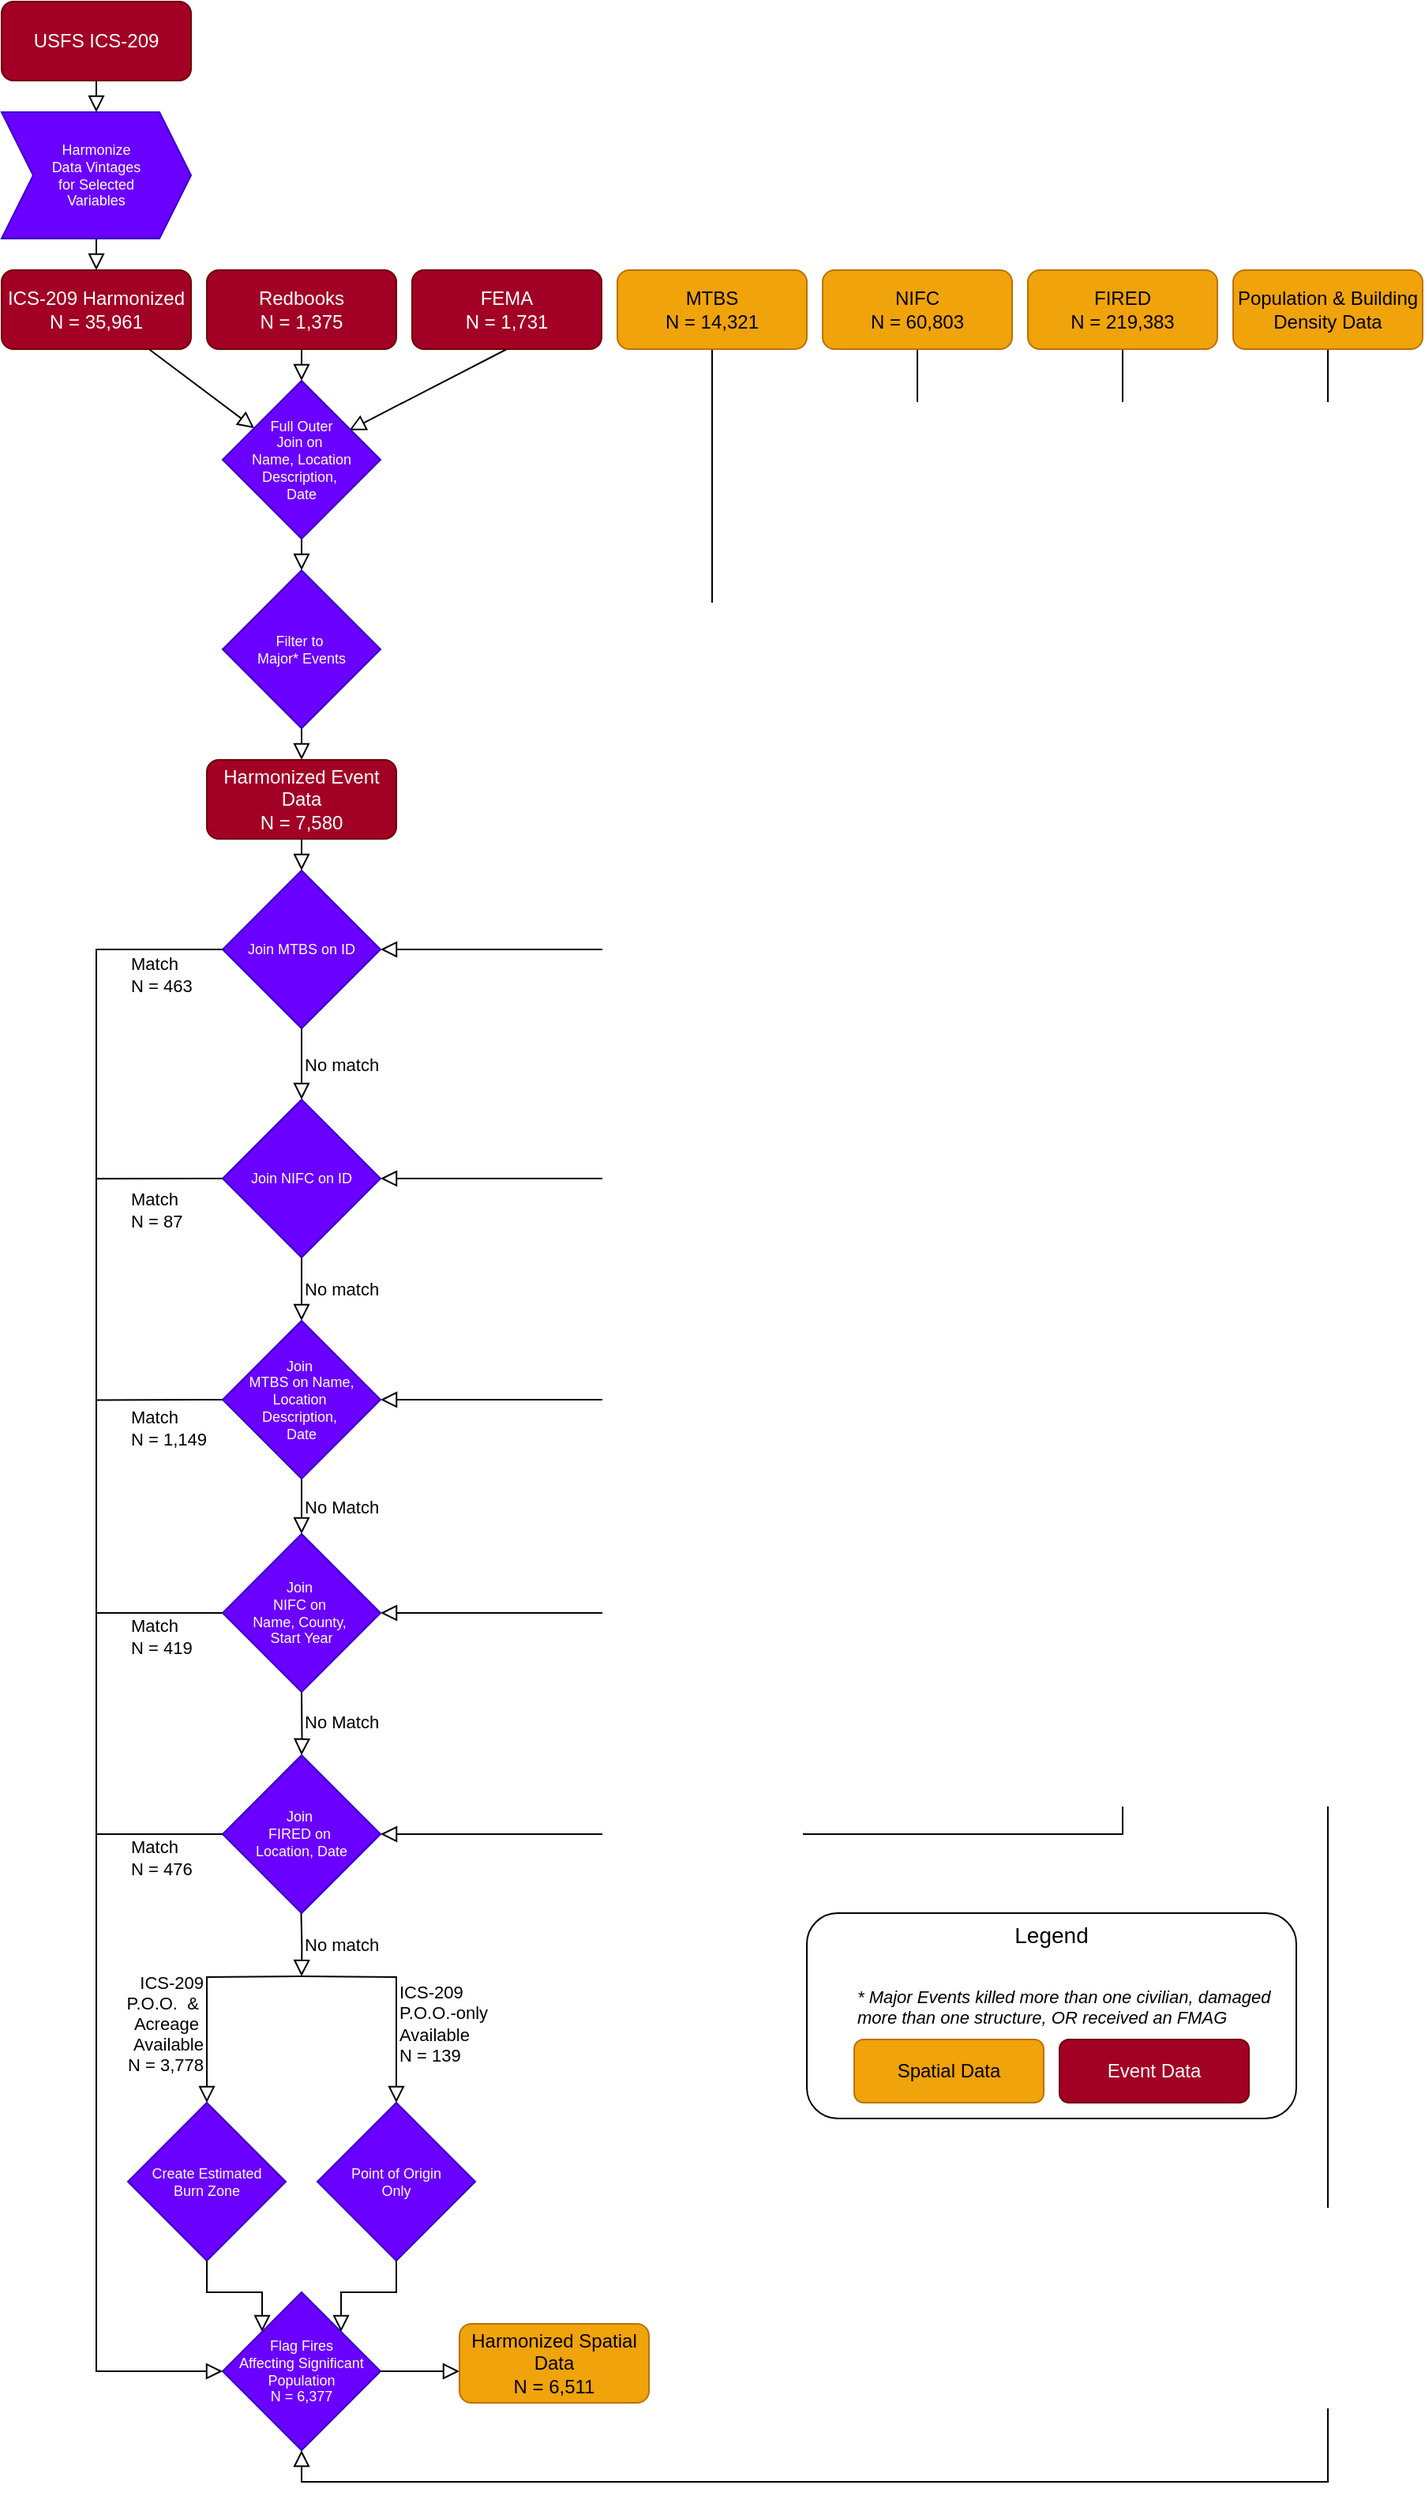 <mxfile version="25.0.2">
  <diagram id="C5RBs43oDa-KdzZeNtuy" name="Page-1">
    <mxGraphModel dx="1224" dy="2070" grid="1" gridSize="10" guides="1" tooltips="1" connect="1" arrows="1" fold="1" page="1" pageScale="1" pageWidth="827" pageHeight="1169" math="0" shadow="0">
      <root>
        <mxCell id="WIyWlLk6GJQsqaUBKTNV-0" />
        <mxCell id="WIyWlLk6GJQsqaUBKTNV-1" parent="WIyWlLk6GJQsqaUBKTNV-0" />
        <mxCell id="WIyWlLk6GJQsqaUBKTNV-2" value="" style="rounded=0;html=1;jettySize=auto;orthogonalLoop=1;fontSize=11;endArrow=block;endFill=0;endSize=8;strokeWidth=1;shadow=0;labelBackgroundColor=none;entryX=0.25;entryY=0;entryDx=0;entryDy=0;" parent="WIyWlLk6GJQsqaUBKTNV-1" source="WIyWlLk6GJQsqaUBKTNV-3" edge="1">
          <mxGeometry relative="1" as="geometry">
            <mxPoint x="200" y="140" as="targetPoint" />
          </mxGeometry>
        </mxCell>
        <mxCell id="xH4kjenXdjGra-cmhLMx-23" style="edgeStyle=none;shape=connector;rounded=0;orthogonalLoop=1;jettySize=auto;html=1;exitX=0.5;exitY=1;exitDx=0;exitDy=0;shadow=0;strokeColor=default;strokeWidth=1;align=center;verticalAlign=middle;fontFamily=Helvetica;fontSize=11;fontColor=default;labelBackgroundColor=none;endArrow=block;endFill=0;endSize=8;entryX=0.802;entryY=0.314;entryDx=0;entryDy=0;entryPerimeter=0;" parent="WIyWlLk6GJQsqaUBKTNV-1" source="xH4kjenXdjGra-cmhLMx-3" target="xH4kjenXdjGra-cmhLMx-69" edge="1">
          <mxGeometry relative="1" as="geometry">
            <mxPoint x="267.143" y="140" as="targetPoint" />
          </mxGeometry>
        </mxCell>
        <mxCell id="xH4kjenXdjGra-cmhLMx-4" value="" style="rounded=0;html=1;jettySize=auto;orthogonalLoop=1;fontSize=11;endArrow=block;endFill=0;endSize=8;strokeWidth=1;shadow=0;labelBackgroundColor=none;edgeStyle=orthogonalEdgeStyle;entryX=1;entryY=0.5;entryDx=0;entryDy=0;exitX=0.5;exitY=1;exitDx=0;exitDy=0;" parent="WIyWlLk6GJQsqaUBKTNV-1" source="xH4kjenXdjGra-cmhLMx-5" target="xH4kjenXdjGra-cmhLMx-32" edge="1">
          <mxGeometry relative="1" as="geometry">
            <mxPoint x="440.0" y="430" as="targetPoint" />
          </mxGeometry>
        </mxCell>
        <mxCell id="xH4kjenXdjGra-cmhLMx-38" style="edgeStyle=orthogonalEdgeStyle;shape=connector;rounded=0;orthogonalLoop=1;jettySize=auto;html=1;exitX=0.5;exitY=1;exitDx=0;exitDy=0;entryX=1;entryY=0.5;entryDx=0;entryDy=0;shadow=0;strokeColor=default;strokeWidth=1;align=left;verticalAlign=middle;fontFamily=Helvetica;fontSize=11;fontColor=default;labelBackgroundColor=none;endArrow=block;endFill=0;endSize=8;jumpStyle=gap;jumpSize=6;" parent="WIyWlLk6GJQsqaUBKTNV-1" source="xH4kjenXdjGra-cmhLMx-5" target="xH4kjenXdjGra-cmhLMx-36" edge="1">
          <mxGeometry relative="1" as="geometry" />
        </mxCell>
        <mxCell id="xH4kjenXdjGra-cmhLMx-6" value="" style="rounded=0;html=1;jettySize=auto;orthogonalLoop=1;fontSize=11;endArrow=block;endFill=0;endSize=8;strokeWidth=1;shadow=0;labelBackgroundColor=none;edgeStyle=orthogonalEdgeStyle;entryX=1;entryY=0.5;entryDx=0;entryDy=0;jumpStyle=gap;" parent="WIyWlLk6GJQsqaUBKTNV-1" source="xH4kjenXdjGra-cmhLMx-7" target="xH4kjenXdjGra-cmhLMx-33" edge="1">
          <mxGeometry relative="1" as="geometry">
            <mxPoint x="620" y="170" as="targetPoint" />
            <Array as="points">
              <mxPoint x="620" y="615" />
            </Array>
          </mxGeometry>
        </mxCell>
        <mxCell id="xH4kjenXdjGra-cmhLMx-13" value="" style="rounded=0;html=1;jettySize=auto;orthogonalLoop=1;fontSize=11;endArrow=block;endFill=0;endSize=8;strokeWidth=1;shadow=0;labelBackgroundColor=none;edgeStyle=orthogonalEdgeStyle;entryX=1;entryY=0.5;entryDx=0;entryDy=0;" parent="WIyWlLk6GJQsqaUBKTNV-1" source="xH4kjenXdjGra-cmhLMx-12" target="JLxQjhwhzBJs81t0jeac-1" edge="1">
          <mxGeometry relative="1" as="geometry">
            <mxPoint x="750" y="170" as="targetPoint" />
            <Array as="points">
              <mxPoint x="750" y="1030" />
            </Array>
          </mxGeometry>
        </mxCell>
        <mxCell id="xH4kjenXdjGra-cmhLMx-15" value="" style="rounded=0;html=1;jettySize=auto;orthogonalLoop=1;fontSize=11;endArrow=block;endFill=0;endSize=8;strokeWidth=1;shadow=0;labelBackgroundColor=none;edgeStyle=orthogonalEdgeStyle;exitX=0.5;exitY=1;exitDx=0;exitDy=0;" parent="WIyWlLk6GJQsqaUBKTNV-1" edge="1">
          <mxGeometry relative="1" as="geometry">
            <mxPoint x="100" y="20" as="sourcePoint" />
            <mxPoint x="100" y="40" as="targetPoint" />
          </mxGeometry>
        </mxCell>
        <mxCell id="xH4kjenXdjGra-cmhLMx-19" style="edgeStyle=orthogonalEdgeStyle;shape=connector;rounded=0;orthogonalLoop=1;jettySize=auto;html=1;exitX=0.5;exitY=1;exitDx=0;exitDy=0;entryX=0.5;entryY=0;entryDx=0;entryDy=0;shadow=0;strokeColor=default;strokeWidth=1;align=center;verticalAlign=middle;fontFamily=Helvetica;fontSize=11;fontColor=default;labelBackgroundColor=none;endArrow=block;endFill=0;endSize=8;" parent="WIyWlLk6GJQsqaUBKTNV-1" source="xH4kjenXdjGra-cmhLMx-16" edge="1">
          <mxGeometry relative="1" as="geometry">
            <mxPoint x="100" y="-60" as="targetPoint" />
          </mxGeometry>
        </mxCell>
        <mxCell id="xH4kjenXdjGra-cmhLMx-16" value="USFS ICS-209" style="rounded=1;whiteSpace=wrap;html=1;fontSize=12;glass=0;strokeWidth=1;shadow=0;fillColor=#a20025;strokeColor=#6F0000;fontColor=#ffffff;" parent="WIyWlLk6GJQsqaUBKTNV-1" vertex="1">
          <mxGeometry x="40" y="-130" width="120" height="50" as="geometry" />
        </mxCell>
        <mxCell id="xH4kjenXdjGra-cmhLMx-20" value="&lt;span style=&quot;font-family: Helvetica; font-size: 9px; font-style: normal; font-variant-ligatures: normal; font-variant-caps: normal; font-weight: 400; letter-spacing: normal; orphans: 2; text-align: center; text-indent: 0px; text-transform: none; widows: 2; word-spacing: 0px; -webkit-text-stroke-width: 0px; white-space: normal; text-decoration-thickness: initial; text-decoration-style: initial; text-decoration-color: initial; float: none; display: inline !important;&quot;&gt;Harmonize&lt;/span&gt;&lt;div style=&quot;forced-color-adjust: none; font-family: Helvetica; font-size: 9px; font-style: normal; font-variant-ligatures: normal; font-variant-caps: normal; font-weight: 400; letter-spacing: normal; orphans: 2; text-align: center; text-indent: 0px; text-transform: none; widows: 2; word-spacing: 0px; -webkit-text-stroke-width: 0px; white-space: normal; text-decoration-thickness: initial; text-decoration-style: initial; text-decoration-color: initial;&quot;&gt;&lt;/div&gt;&lt;div&gt;&lt;span style=&quot;font-family: Helvetica; font-size: 9px; font-style: normal; font-variant-ligatures: normal; font-variant-caps: normal; font-weight: 400; letter-spacing: normal; orphans: 2; text-align: center; text-indent: 0px; text-transform: none; widows: 2; word-spacing: 0px; -webkit-text-stroke-width: 0px; white-space: normal; text-decoration-thickness: initial; text-decoration-style: initial; text-decoration-color: initial; float: none; display: inline !important;&quot;&gt;Data Vintages&lt;/span&gt;&lt;/div&gt;&lt;div&gt;&lt;span style=&quot;font-family: Helvetica; font-size: 9px; font-style: normal; font-variant-ligatures: normal; font-variant-caps: normal; font-weight: 400; letter-spacing: normal; orphans: 2; text-align: center; text-indent: 0px; text-transform: none; widows: 2; word-spacing: 0px; -webkit-text-stroke-width: 0px; white-space: normal; text-decoration-thickness: initial; text-decoration-style: initial; text-decoration-color: initial; float: none; display: inline !important;&quot;&gt;for Selected&lt;/span&gt;&lt;/div&gt;&lt;div&gt;&lt;span style=&quot;font-family: Helvetica; font-size: 9px; font-style: normal; font-variant-ligatures: normal; font-variant-caps: normal; font-weight: 400; letter-spacing: normal; orphans: 2; text-align: center; text-indent: 0px; text-transform: none; widows: 2; word-spacing: 0px; -webkit-text-stroke-width: 0px; white-space: normal; text-decoration-thickness: initial; text-decoration-style: initial; text-decoration-color: initial; float: none; display: inline !important;&quot;&gt;Variables&lt;/span&gt;&lt;/div&gt;" style="shape=step;perimeter=stepPerimeter;whiteSpace=wrap;html=1;fixedSize=1;fontFamily=Helvetica;fontSize=9;fontColor=#FFFFFF;labelBackgroundColor=none;fillColor=#6a00ff;strokeColor=#3700CC;" parent="WIyWlLk6GJQsqaUBKTNV-1" vertex="1">
          <mxGeometry x="40" y="-60" width="120" height="80" as="geometry" />
        </mxCell>
        <mxCell id="xH4kjenXdjGra-cmhLMx-27" style="edgeStyle=none;shape=connector;rounded=0;orthogonalLoop=1;jettySize=auto;html=1;exitX=0.5;exitY=1;exitDx=0;exitDy=0;entryX=0.5;entryY=0;entryDx=0;entryDy=0;shadow=0;strokeColor=default;strokeWidth=1;align=center;verticalAlign=middle;fontFamily=Helvetica;fontSize=11;fontColor=default;labelBackgroundColor=none;endArrow=block;endFill=0;endSize=8;" parent="WIyWlLk6GJQsqaUBKTNV-1" edge="1">
          <mxGeometry relative="1" as="geometry">
            <mxPoint x="230" y="210" as="sourcePoint" />
            <mxPoint x="230" y="230" as="targetPoint" />
          </mxGeometry>
        </mxCell>
        <mxCell id="xH4kjenXdjGra-cmhLMx-31" style="edgeStyle=orthogonalEdgeStyle;shape=connector;rounded=0;orthogonalLoop=1;jettySize=auto;html=1;exitX=0.5;exitY=1;exitDx=0;exitDy=0;entryX=0.5;entryY=0;entryDx=0;entryDy=0;shadow=0;strokeColor=default;strokeWidth=1;align=center;verticalAlign=middle;fontFamily=Helvetica;fontSize=11;fontColor=default;labelBackgroundColor=none;endArrow=block;endFill=0;endSize=8;" parent="WIyWlLk6GJQsqaUBKTNV-1" source="xH4kjenXdjGra-cmhLMx-24" target="xH4kjenXdjGra-cmhLMx-32" edge="1">
          <mxGeometry relative="1" as="geometry">
            <mxPoint x="320" y="430" as="targetPoint" />
            <Array as="points" />
          </mxGeometry>
        </mxCell>
        <mxCell id="xH4kjenXdjGra-cmhLMx-24" value="Harmonized Event Data&lt;div&gt;N = 7,580&lt;/div&gt;" style="rounded=1;whiteSpace=wrap;html=1;fontSize=12;glass=0;strokeWidth=1;shadow=0;fillColor=#a20025;strokeColor=#6F0000;fontColor=#ffffff;" parent="WIyWlLk6GJQsqaUBKTNV-1" vertex="1">
          <mxGeometry x="170" y="350" width="120" height="50" as="geometry" />
        </mxCell>
        <mxCell id="xH4kjenXdjGra-cmhLMx-28" style="edgeStyle=none;shape=connector;rounded=0;orthogonalLoop=1;jettySize=auto;html=1;exitX=0.5;exitY=1;exitDx=0;exitDy=0;entryX=0.5;entryY=0;entryDx=0;entryDy=0;shadow=0;strokeColor=default;strokeWidth=1;align=center;verticalAlign=middle;fontFamily=Helvetica;fontSize=11;fontColor=default;labelBackgroundColor=none;endArrow=block;endFill=0;endSize=8;" parent="WIyWlLk6GJQsqaUBKTNV-1" target="xH4kjenXdjGra-cmhLMx-24" edge="1">
          <mxGeometry relative="1" as="geometry">
            <mxPoint x="230" y="330" as="sourcePoint" />
          </mxGeometry>
        </mxCell>
        <mxCell id="xH4kjenXdjGra-cmhLMx-35" value="No match" style="edgeStyle=orthogonalEdgeStyle;shape=connector;rounded=0;orthogonalLoop=1;jettySize=auto;html=1;exitX=0.5;exitY=1;exitDx=0;exitDy=0;entryX=0.5;entryY=0;entryDx=0;entryDy=0;shadow=0;strokeColor=default;strokeWidth=1;align=left;verticalAlign=middle;fontFamily=Helvetica;fontSize=11;fontColor=default;labelBackgroundColor=none;endArrow=block;endFill=0;endSize=8;" parent="WIyWlLk6GJQsqaUBKTNV-1" source="xH4kjenXdjGra-cmhLMx-32" target="xH4kjenXdjGra-cmhLMx-33" edge="1">
          <mxGeometry relative="1" as="geometry" />
        </mxCell>
        <mxCell id="xH4kjenXdjGra-cmhLMx-56" style="edgeStyle=orthogonalEdgeStyle;shape=connector;rounded=0;jumpStyle=gap;orthogonalLoop=1;jettySize=auto;html=1;exitX=0;exitY=0.5;exitDx=0;exitDy=0;entryX=0;entryY=0.5;entryDx=0;entryDy=0;shadow=0;strokeColor=default;strokeWidth=1;align=left;verticalAlign=middle;fontFamily=Helvetica;fontSize=11;fontColor=default;labelBackgroundColor=none;endArrow=block;endFill=0;endSize=8;" parent="WIyWlLk6GJQsqaUBKTNV-1" source="xH4kjenXdjGra-cmhLMx-32" target="yiPwZ-rVkTSbcQd-aWqF-0" edge="1">
          <mxGeometry relative="1" as="geometry">
            <mxPoint x="100" y="1120" as="targetPoint" />
            <Array as="points">
              <mxPoint x="100" y="470" />
              <mxPoint x="100" y="1370" />
            </Array>
          </mxGeometry>
        </mxCell>
        <mxCell id="xH4kjenXdjGra-cmhLMx-32" value="Join MTBS on ID" style="rhombus;whiteSpace=wrap;html=1;fontFamily=Helvetica;fontSize=9;fontColor=#ffffff;labelBackgroundColor=none;fillColor=#6a00ff;strokeColor=#3700CC;" parent="WIyWlLk6GJQsqaUBKTNV-1" vertex="1">
          <mxGeometry x="180" y="420" width="100" height="100" as="geometry" />
        </mxCell>
        <mxCell id="xH4kjenXdjGra-cmhLMx-37" value="No match" style="edgeStyle=orthogonalEdgeStyle;shape=connector;rounded=0;orthogonalLoop=1;jettySize=auto;html=1;exitX=0.5;exitY=1;exitDx=0;exitDy=0;entryX=0.5;entryY=0;entryDx=0;entryDy=0;shadow=0;strokeColor=default;strokeWidth=1;align=left;verticalAlign=middle;fontFamily=Helvetica;fontSize=11;fontColor=default;labelBackgroundColor=none;endArrow=block;endFill=0;endSize=8;" parent="WIyWlLk6GJQsqaUBKTNV-1" source="xH4kjenXdjGra-cmhLMx-33" target="xH4kjenXdjGra-cmhLMx-36" edge="1">
          <mxGeometry relative="1" as="geometry" />
        </mxCell>
        <mxCell id="xH4kjenXdjGra-cmhLMx-59" style="edgeStyle=orthogonalEdgeStyle;shape=connector;rounded=0;jumpStyle=gap;orthogonalLoop=1;jettySize=auto;html=1;exitX=0;exitY=0.5;exitDx=0;exitDy=0;shadow=0;strokeColor=default;strokeWidth=1;align=left;verticalAlign=middle;fontFamily=Helvetica;fontSize=11;fontColor=default;labelBackgroundColor=none;endArrow=none;endFill=0;endSize=8;" parent="WIyWlLk6GJQsqaUBKTNV-1" source="xH4kjenXdjGra-cmhLMx-33" edge="1">
          <mxGeometry relative="1" as="geometry">
            <mxPoint x="100" y="615.167" as="targetPoint" />
          </mxGeometry>
        </mxCell>
        <mxCell id="xH4kjenXdjGra-cmhLMx-33" value="Join NIFC on ID" style="rhombus;whiteSpace=wrap;html=1;fontFamily=Helvetica;fontSize=9;fontColor=#ffffff;labelBackgroundColor=none;fillColor=#6a00ff;strokeColor=#3700CC;" parent="WIyWlLk6GJQsqaUBKTNV-1" vertex="1">
          <mxGeometry x="180" y="565" width="100" height="100" as="geometry" />
        </mxCell>
        <mxCell id="xH4kjenXdjGra-cmhLMx-39" value="No Match" style="edgeStyle=orthogonalEdgeStyle;shape=connector;rounded=0;jumpStyle=gap;orthogonalLoop=1;jettySize=auto;html=1;exitX=0.5;exitY=1;exitDx=0;exitDy=0;shadow=0;strokeColor=default;strokeWidth=1;align=left;verticalAlign=middle;fontFamily=Helvetica;fontSize=11;fontColor=default;labelBackgroundColor=none;endArrow=block;endFill=0;endSize=8;" parent="WIyWlLk6GJQsqaUBKTNV-1" source="xH4kjenXdjGra-cmhLMx-36" edge="1">
          <mxGeometry relative="1" as="geometry">
            <mxPoint x="230" y="840" as="targetPoint" />
          </mxGeometry>
        </mxCell>
        <mxCell id="xH4kjenXdjGra-cmhLMx-60" style="edgeStyle=orthogonalEdgeStyle;shape=connector;rounded=0;jumpStyle=gap;orthogonalLoop=1;jettySize=auto;html=1;exitX=0;exitY=0.5;exitDx=0;exitDy=0;shadow=0;strokeColor=default;strokeWidth=1;align=left;verticalAlign=middle;fontFamily=Helvetica;fontSize=11;fontColor=default;labelBackgroundColor=none;endArrow=none;endFill=0;endSize=8;" parent="WIyWlLk6GJQsqaUBKTNV-1" source="xH4kjenXdjGra-cmhLMx-36" edge="1">
          <mxGeometry relative="1" as="geometry">
            <mxPoint x="100" y="755.235" as="targetPoint" />
          </mxGeometry>
        </mxCell>
        <mxCell id="xH4kjenXdjGra-cmhLMx-36" value="Join&amp;nbsp;&lt;div&gt;MTBS on Name, Location&amp;nbsp;&lt;/div&gt;&lt;div&gt;Description,&amp;nbsp;&lt;/div&gt;&lt;div&gt;Date&lt;/div&gt;" style="rhombus;whiteSpace=wrap;html=1;fontFamily=Helvetica;fontSize=9;fontColor=#ffffff;labelBackgroundColor=none;fillColor=#6a00ff;strokeColor=#3700CC;" parent="WIyWlLk6GJQsqaUBKTNV-1" vertex="1">
          <mxGeometry x="180" y="705" width="100" height="100" as="geometry" />
        </mxCell>
        <mxCell id="xH4kjenXdjGra-cmhLMx-61" style="edgeStyle=orthogonalEdgeStyle;shape=connector;rounded=0;jumpStyle=gap;orthogonalLoop=1;jettySize=auto;html=1;exitX=0;exitY=0.5;exitDx=0;exitDy=0;shadow=0;strokeColor=default;strokeWidth=1;align=left;verticalAlign=middle;fontFamily=Helvetica;fontSize=11;fontColor=default;labelBackgroundColor=none;endArrow=none;endFill=0;endSize=8;" parent="WIyWlLk6GJQsqaUBKTNV-1" source="xH4kjenXdjGra-cmhLMx-40" edge="1">
          <mxGeometry relative="1" as="geometry">
            <mxPoint x="100" y="890" as="targetPoint" />
            <Array as="points">
              <mxPoint x="140" y="890" />
            </Array>
          </mxGeometry>
        </mxCell>
        <mxCell id="xH4kjenXdjGra-cmhLMx-40" value="Join&amp;nbsp;&lt;div&gt;NIFC on&amp;nbsp;&lt;/div&gt;&lt;div&gt;Name, County,&amp;nbsp;&lt;div style=&quot;font-size: 9px;&quot;&gt;Start Year&lt;/div&gt;&lt;/div&gt;" style="rhombus;whiteSpace=wrap;html=1;fontFamily=Helvetica;fontSize=9;fontColor=#ffffff;labelBackgroundColor=none;fillColor=#6a00ff;strokeColor=#3700CC;" parent="WIyWlLk6GJQsqaUBKTNV-1" vertex="1">
          <mxGeometry x="180" y="840" width="100" height="100" as="geometry" />
        </mxCell>
        <mxCell id="xH4kjenXdjGra-cmhLMx-50" value="ICS-209&lt;br&gt;P.O.O.&amp;nbsp;&amp;nbsp;&lt;span style=&quot;background-color: initial;&quot;&gt;&amp;amp;&amp;nbsp;&lt;/span&gt;&lt;div&gt;&lt;span style=&quot;background-color: initial;&quot;&gt;Acreage&amp;nbsp;&lt;/span&gt;&lt;/div&gt;&lt;div&gt;&lt;span style=&quot;background-color: initial;&quot;&gt;Available&lt;/span&gt;&lt;/div&gt;&lt;div&gt;&lt;span style=&quot;background-color: initial;&quot;&gt;N = 3,778&lt;/span&gt;&lt;/div&gt;" style="text;html=1;align=right;verticalAlign=middle;whiteSpace=wrap;rounded=0;fontFamily=Helvetica;fontSize=11;fontColor=default;labelBackgroundColor=none;" parent="WIyWlLk6GJQsqaUBKTNV-1" vertex="1">
          <mxGeometry x="70" y="1124.5" width="100" height="51" as="geometry" />
        </mxCell>
        <mxCell id="xH4kjenXdjGra-cmhLMx-64" value="Match&lt;div&gt;N = 463&lt;/div&gt;" style="text;html=1;align=left;verticalAlign=middle;whiteSpace=wrap;rounded=0;fontFamily=Helvetica;fontSize=11;fontColor=default;labelBackgroundColor=none;" parent="WIyWlLk6GJQsqaUBKTNV-1" vertex="1">
          <mxGeometry x="120" y="471" width="60" height="30" as="geometry" />
        </mxCell>
        <mxCell id="xH4kjenXdjGra-cmhLMx-65" value="Match&lt;div&gt;N = 87&lt;/div&gt;" style="text;html=1;align=left;verticalAlign=middle;whiteSpace=wrap;rounded=0;fontFamily=Helvetica;fontSize=11;fontColor=default;labelBackgroundColor=none;" parent="WIyWlLk6GJQsqaUBKTNV-1" vertex="1">
          <mxGeometry x="120" y="620" width="60" height="30" as="geometry" />
        </mxCell>
        <mxCell id="xH4kjenXdjGra-cmhLMx-66" value="Match&lt;div&gt;N = 1,149&lt;/div&gt;" style="text;html=1;align=left;verticalAlign=middle;whiteSpace=wrap;rounded=0;fontFamily=Helvetica;fontSize=11;fontColor=default;labelBackgroundColor=none;" parent="WIyWlLk6GJQsqaUBKTNV-1" vertex="1">
          <mxGeometry x="120" y="758" width="60" height="30" as="geometry" />
        </mxCell>
        <mxCell id="xH4kjenXdjGra-cmhLMx-67" value="Match&lt;div&gt;N = 419&lt;/div&gt;" style="text;html=1;align=left;verticalAlign=middle;whiteSpace=wrap;rounded=0;fontFamily=Helvetica;fontSize=11;fontColor=default;labelBackgroundColor=none;" parent="WIyWlLk6GJQsqaUBKTNV-1" vertex="1">
          <mxGeometry x="120" y="890" width="60" height="30" as="geometry" />
        </mxCell>
        <mxCell id="xH4kjenXdjGra-cmhLMx-68" value="Filter to&amp;nbsp;&lt;div&gt;Major* Events&lt;/div&gt;" style="rhombus;whiteSpace=wrap;html=1;fontFamily=Helvetica;fontSize=9;fontColor=#ffffff;labelBackgroundColor=none;fillColor=#6a00ff;strokeColor=#3700CC;" parent="WIyWlLk6GJQsqaUBKTNV-1" vertex="1">
          <mxGeometry x="180" y="230" width="100" height="100" as="geometry" />
        </mxCell>
        <mxCell id="xH4kjenXdjGra-cmhLMx-69" value="Full Outer&lt;div&gt;Join on&amp;nbsp;&lt;div&gt;Name, Location Description,&amp;nbsp;&lt;/div&gt;&lt;div&gt;Date&lt;/div&gt;&lt;/div&gt;" style="rhombus;whiteSpace=wrap;html=1;fontFamily=Helvetica;fontSize=9;fontColor=#ffffff;labelBackgroundColor=none;fillColor=#6a00ff;strokeColor=#3700CC;" parent="WIyWlLk6GJQsqaUBKTNV-1" vertex="1">
          <mxGeometry x="180" y="110" width="100" height="100" as="geometry" />
        </mxCell>
        <mxCell id="yiPwZ-rVkTSbcQd-aWqF-5" style="edgeStyle=orthogonalEdgeStyle;rounded=0;orthogonalLoop=1;jettySize=auto;html=1;exitX=1;exitY=0.5;exitDx=0;exitDy=0;entryX=0;entryY=0.5;entryDx=0;entryDy=0;endArrow=block;endFill=0;endSize=8;" parent="WIyWlLk6GJQsqaUBKTNV-1" source="yiPwZ-rVkTSbcQd-aWqF-0" edge="1">
          <mxGeometry relative="1" as="geometry">
            <mxPoint x="330" y="1370" as="targetPoint" />
          </mxGeometry>
        </mxCell>
        <mxCell id="yiPwZ-rVkTSbcQd-aWqF-0" value="Flag Fires&lt;div&gt;Affecting Significant&lt;/div&gt;&lt;div&gt;Population&lt;/div&gt;&lt;div&gt;N = 6,377&lt;/div&gt;" style="rhombus;whiteSpace=wrap;html=1;fontFamily=Helvetica;fontSize=9;fontColor=#ffffff;labelBackgroundColor=none;fillColor=#6a00ff;strokeColor=#3700CC;" parent="WIyWlLk6GJQsqaUBKTNV-1" vertex="1">
          <mxGeometry x="180" y="1320" width="100" height="100" as="geometry" />
        </mxCell>
        <mxCell id="yiPwZ-rVkTSbcQd-aWqF-3" style="edgeStyle=orthogonalEdgeStyle;rounded=0;orthogonalLoop=1;jettySize=auto;html=1;exitX=0.5;exitY=1;exitDx=0;exitDy=0;entryX=0.5;entryY=1;entryDx=0;entryDy=0;endArrow=block;endFill=0;endSize=8;" parent="WIyWlLk6GJQsqaUBKTNV-1" source="yiPwZ-rVkTSbcQd-aWqF-2" target="yiPwZ-rVkTSbcQd-aWqF-0" edge="1">
          <mxGeometry relative="1" as="geometry" />
        </mxCell>
        <mxCell id="yiPwZ-rVkTSbcQd-aWqF-4" value="Harmonized Spatial Data&lt;div&gt;N = 6,511&lt;/div&gt;" style="rounded=1;whiteSpace=wrap;html=1;fontSize=12;glass=0;strokeWidth=1;shadow=0;fillColor=#f0a30a;strokeColor=#BD7000;fontColor=#000000;" parent="WIyWlLk6GJQsqaUBKTNV-1" vertex="1">
          <mxGeometry x="330" y="1340" width="120" height="50" as="geometry" />
        </mxCell>
        <mxCell id="xH4kjenXdjGra-cmhLMx-76" value="" style="rounded=1;whiteSpace=wrap;html=1;fontFamily=Helvetica;fontSize=11;fontColor=default;labelBackgroundColor=none;" parent="WIyWlLk6GJQsqaUBKTNV-1" vertex="1">
          <mxGeometry x="550" y="1080" width="310" height="130" as="geometry" />
        </mxCell>
        <mxCell id="xH4kjenXdjGra-cmhLMx-73" value="" style="group" parent="WIyWlLk6GJQsqaUBKTNV-1" vertex="1" connectable="0">
          <mxGeometry x="580" y="1120" width="280" height="80" as="geometry" />
        </mxCell>
        <mxCell id="xH4kjenXdjGra-cmhLMx-26" value="* Major Events killed more than one civilian, damaged more than one structure, OR received an FMAG" style="text;html=1;align=left;verticalAlign=top;whiteSpace=wrap;rounded=0;fontFamily=Helvetica;fontSize=11;fontColor=default;labelBackgroundColor=none;fontStyle=2" parent="xH4kjenXdjGra-cmhLMx-73" vertex="1">
          <mxGeometry width="280" height="80" as="geometry" />
        </mxCell>
        <mxCell id="xH4kjenXdjGra-cmhLMx-70" value="Spatial Data" style="rounded=1;whiteSpace=wrap;html=1;fontSize=12;glass=0;strokeWidth=1;shadow=0;fillColor=#f0a30a;strokeColor=#BD7000;fontColor=#000000;" parent="xH4kjenXdjGra-cmhLMx-73" vertex="1">
          <mxGeometry y="40" width="120" height="40" as="geometry" />
        </mxCell>
        <mxCell id="xH4kjenXdjGra-cmhLMx-71" value="Event Data" style="rounded=1;whiteSpace=wrap;html=1;fontSize=12;glass=0;strokeWidth=1;shadow=0;fillColor=#a20025;strokeColor=#6F0000;fontColor=#ffffff;" parent="xH4kjenXdjGra-cmhLMx-73" vertex="1">
          <mxGeometry x="130" y="40" width="120" height="40" as="geometry" />
        </mxCell>
        <mxCell id="xH4kjenXdjGra-cmhLMx-74" value="Legend" style="text;html=1;align=center;verticalAlign=middle;whiteSpace=wrap;rounded=0;fontFamily=Helvetica;fontSize=14;fontColor=default;labelBackgroundColor=none;" parent="WIyWlLk6GJQsqaUBKTNV-1" vertex="1">
          <mxGeometry x="675" y="1079" width="60" height="30" as="geometry" />
        </mxCell>
        <mxCell id="JLxQjhwhzBJs81t0jeac-0" value="" style="rounded=0;html=1;jettySize=auto;orthogonalLoop=1;fontSize=11;endArrow=block;endFill=0;endSize=8;strokeWidth=1;shadow=0;labelBackgroundColor=none;edgeStyle=orthogonalEdgeStyle;jumpStyle=gap;entryX=1;entryY=0.5;entryDx=0;entryDy=0;" parent="WIyWlLk6GJQsqaUBKTNV-1" target="xH4kjenXdjGra-cmhLMx-40" edge="1">
          <mxGeometry relative="1" as="geometry">
            <mxPoint x="280" y="880" as="targetPoint" />
            <Array as="points">
              <mxPoint x="620" y="890" />
            </Array>
            <mxPoint x="620" y="90" as="sourcePoint" />
          </mxGeometry>
        </mxCell>
        <mxCell id="JLxQjhwhzBJs81t0jeac-1" value="Join&amp;nbsp;&lt;div&gt;FIRED on&amp;nbsp;&lt;/div&gt;&lt;div&gt;Location, Date&lt;/div&gt;" style="rhombus;whiteSpace=wrap;html=1;fontFamily=Helvetica;fontSize=9;fontColor=#ffffff;labelBackgroundColor=none;fillColor=#6a00ff;strokeColor=#3700CC;" parent="WIyWlLk6GJQsqaUBKTNV-1" vertex="1">
          <mxGeometry x="180" y="980" width="100" height="100" as="geometry" />
        </mxCell>
        <mxCell id="JLxQjhwhzBJs81t0jeac-2" value="No Match" style="edgeStyle=orthogonalEdgeStyle;shape=connector;rounded=0;jumpStyle=gap;orthogonalLoop=1;jettySize=auto;html=1;shadow=0;strokeColor=default;strokeWidth=1;align=left;verticalAlign=middle;fontFamily=Helvetica;fontSize=11;fontColor=default;labelBackgroundColor=none;endArrow=block;endFill=0;endSize=8;fontStyle=0;entryX=0.5;entryY=0;entryDx=0;entryDy=0;" parent="WIyWlLk6GJQsqaUBKTNV-1" target="JLxQjhwhzBJs81t0jeac-1" edge="1">
          <mxGeometry x="-0.067" relative="1" as="geometry">
            <mxPoint x="230" y="970" as="targetPoint" />
            <mxPoint x="230" y="940" as="sourcePoint" />
            <mxPoint as="offset" />
          </mxGeometry>
        </mxCell>
        <mxCell id="NZBufM76GMj7LbIO1coJ-1" value="" style="group" parent="WIyWlLk6GJQsqaUBKTNV-1" vertex="1" connectable="0">
          <mxGeometry x="40" y="40" width="900" height="50" as="geometry" />
        </mxCell>
        <mxCell id="WIyWlLk6GJQsqaUBKTNV-3" value="ICS-209 Harmonized&lt;div&gt;N&lt;span style=&quot;background-color: initial;&quot;&gt;&amp;nbsp;= 35,961&lt;/span&gt;&lt;/div&gt;" style="rounded=1;whiteSpace=wrap;html=1;fontSize=12;glass=0;strokeWidth=1;shadow=0;fillColor=#a20025;strokeColor=#6F0000;fontColor=#ffffff;" parent="NZBufM76GMj7LbIO1coJ-1" vertex="1">
          <mxGeometry width="120" height="50" as="geometry" />
        </mxCell>
        <mxCell id="xH4kjenXdjGra-cmhLMx-22" style="edgeStyle=none;shape=connector;rounded=0;orthogonalLoop=1;jettySize=auto;html=1;exitX=0.5;exitY=1;exitDx=0;exitDy=0;entryX=0.5;entryY=0;entryDx=0;entryDy=0;shadow=0;strokeColor=default;strokeWidth=1;align=center;verticalAlign=middle;fontFamily=Helvetica;fontSize=11;fontColor=default;labelBackgroundColor=none;endArrow=block;endFill=0;endSize=8;" parent="NZBufM76GMj7LbIO1coJ-1" source="xH4kjenXdjGra-cmhLMx-1" target="xH4kjenXdjGra-cmhLMx-69" edge="1">
          <mxGeometry relative="1" as="geometry">
            <mxPoint x="190" y="112.5" as="targetPoint" />
          </mxGeometry>
        </mxCell>
        <mxCell id="xH4kjenXdjGra-cmhLMx-1" value="Redbooks&lt;div&gt;N = 1,375&lt;/div&gt;" style="rounded=1;whiteSpace=wrap;html=1;fontSize=12;glass=0;strokeWidth=1;shadow=0;fillColor=#a20025;strokeColor=#6F0000;fontColor=#ffffff;" parent="NZBufM76GMj7LbIO1coJ-1" vertex="1">
          <mxGeometry x="130" width="120" height="50" as="geometry" />
        </mxCell>
        <mxCell id="xH4kjenXdjGra-cmhLMx-3" value="FEMA&lt;div&gt;N = 1,731&lt;/div&gt;" style="rounded=1;whiteSpace=wrap;html=1;fontSize=12;glass=0;strokeWidth=1;shadow=0;fillColor=#a20025;strokeColor=#6F0000;fontColor=#ffffff;" parent="NZBufM76GMj7LbIO1coJ-1" vertex="1">
          <mxGeometry x="260" width="120" height="50" as="geometry" />
        </mxCell>
        <mxCell id="xH4kjenXdjGra-cmhLMx-5" value="MTBS&lt;div&gt;N = 14,321&lt;/div&gt;" style="rounded=1;whiteSpace=wrap;html=1;fontSize=12;glass=0;strokeWidth=1;shadow=0;fillColor=#f0a30a;strokeColor=#BD7000;fontColor=#000000;" parent="NZBufM76GMj7LbIO1coJ-1" vertex="1">
          <mxGeometry x="390" width="120" height="50" as="geometry" />
        </mxCell>
        <mxCell id="xH4kjenXdjGra-cmhLMx-7" value="NIFC&lt;div&gt;N = 60,803&lt;/div&gt;" style="rounded=1;whiteSpace=wrap;html=1;fontSize=12;glass=0;strokeWidth=1;shadow=0;fillColor=#f0a30a;strokeColor=#BD7000;fontColor=#000000;" parent="NZBufM76GMj7LbIO1coJ-1" vertex="1">
          <mxGeometry x="520" width="120" height="50" as="geometry" />
        </mxCell>
        <mxCell id="xH4kjenXdjGra-cmhLMx-12" value="FIRED&lt;div&gt;N =&amp;nbsp;&lt;span style=&quot;background-color: initial;&quot;&gt;219,383&lt;/span&gt;&lt;/div&gt;" style="rounded=1;whiteSpace=wrap;html=1;fontSize=12;glass=0;strokeWidth=1;shadow=0;fillColor=#f0a30a;strokeColor=#BD7000;fontColor=#000000;" parent="NZBufM76GMj7LbIO1coJ-1" vertex="1">
          <mxGeometry x="650" width="120" height="50" as="geometry" />
        </mxCell>
        <mxCell id="yiPwZ-rVkTSbcQd-aWqF-2" value="Population &amp;amp; Building Density Data" style="rounded=1;whiteSpace=wrap;html=1;fontSize=12;glass=0;strokeWidth=1;shadow=0;fillColor=#f0a30a;strokeColor=#BD7000;fontColor=#000000;" parent="NZBufM76GMj7LbIO1coJ-1" vertex="1">
          <mxGeometry x="780" width="120" height="50" as="geometry" />
        </mxCell>
        <mxCell id="NZBufM76GMj7LbIO1coJ-2" style="edgeStyle=orthogonalEdgeStyle;shape=connector;rounded=0;jumpStyle=gap;orthogonalLoop=1;jettySize=auto;html=1;exitX=0;exitY=0.5;exitDx=0;exitDy=0;shadow=0;strokeColor=default;strokeWidth=1;align=left;verticalAlign=middle;fontFamily=Helvetica;fontSize=11;fontColor=default;labelBackgroundColor=none;endArrow=none;endFill=0;endSize=8;" parent="WIyWlLk6GJQsqaUBKTNV-1" edge="1">
          <mxGeometry relative="1" as="geometry">
            <mxPoint x="100" y="1030" as="targetPoint" />
            <Array as="points">
              <mxPoint x="140" y="1030" />
            </Array>
            <mxPoint x="180" y="1030" as="sourcePoint" />
          </mxGeometry>
        </mxCell>
        <mxCell id="NZBufM76GMj7LbIO1coJ-3" value="Match&lt;div&gt;N = 476&lt;/div&gt;" style="text;html=1;align=left;verticalAlign=middle;whiteSpace=wrap;rounded=0;fontFamily=Helvetica;fontSize=11;fontColor=default;labelBackgroundColor=none;" parent="WIyWlLk6GJQsqaUBKTNV-1" vertex="1">
          <mxGeometry x="120" y="1030" width="60" height="30" as="geometry" />
        </mxCell>
        <mxCell id="NZBufM76GMj7LbIO1coJ-6" value="" style="edgeStyle=orthogonalEdgeStyle;shape=connector;rounded=0;jumpStyle=gap;orthogonalLoop=1;jettySize=auto;html=1;shadow=0;strokeColor=default;strokeWidth=1;align=left;verticalAlign=middle;fontFamily=Helvetica;fontSize=11;fontColor=default;labelBackgroundColor=none;endArrow=block;endFill=0;endSize=8;entryX=0.5;entryY=0;entryDx=0;entryDy=0;" parent="WIyWlLk6GJQsqaUBKTNV-1" target="NZBufM76GMj7LbIO1coJ-11" edge="1">
          <mxGeometry relative="1" as="geometry">
            <mxPoint x="229.79" y="1150" as="targetPoint" />
            <Array as="points" />
            <mxPoint x="230" y="1120" as="sourcePoint" />
          </mxGeometry>
        </mxCell>
        <mxCell id="NZBufM76GMj7LbIO1coJ-7" value="No match" style="edgeStyle=orthogonalEdgeStyle;shape=connector;rounded=0;orthogonalLoop=1;jettySize=auto;html=1;exitX=0.5;exitY=1;exitDx=0;exitDy=0;shadow=0;strokeColor=default;strokeWidth=1;align=left;verticalAlign=middle;fontFamily=Helvetica;fontSize=11;fontColor=default;labelBackgroundColor=none;endArrow=block;endFill=0;endSize=8;entryX=0.5;entryY=0;entryDx=0;entryDy=0;" parent="WIyWlLk6GJQsqaUBKTNV-1" edge="1">
          <mxGeometry x="0.016" relative="1" as="geometry">
            <mxPoint x="229.74" y="1080" as="sourcePoint" />
            <mxPoint x="230" y="1120" as="targetPoint" />
            <mxPoint as="offset" />
          </mxGeometry>
        </mxCell>
        <mxCell id="NZBufM76GMj7LbIO1coJ-9" value="" style="edgeStyle=orthogonalEdgeStyle;shape=connector;rounded=0;jumpStyle=gap;orthogonalLoop=1;jettySize=auto;html=1;shadow=0;strokeColor=default;strokeWidth=1;align=left;verticalAlign=middle;fontFamily=Helvetica;fontSize=11;fontColor=default;labelBackgroundColor=none;endArrow=block;endFill=0;endSize=8;entryX=0.5;entryY=0;entryDx=0;entryDy=0;" parent="WIyWlLk6GJQsqaUBKTNV-1" target="NZBufM76GMj7LbIO1coJ-10" edge="1">
          <mxGeometry relative="1" as="geometry">
            <mxPoint x="350" y="1100" as="targetPoint" />
            <Array as="points" />
            <mxPoint x="230" y="1120" as="sourcePoint" />
          </mxGeometry>
        </mxCell>
        <mxCell id="NZBufM76GMj7LbIO1coJ-10" value="Point of Origin&lt;br&gt;Only" style="rhombus;whiteSpace=wrap;html=1;fontFamily=Helvetica;fontSize=9;fontColor=#ffffff;labelBackgroundColor=none;fillColor=#6a00ff;strokeColor=#3700CC;" parent="WIyWlLk6GJQsqaUBKTNV-1" vertex="1">
          <mxGeometry x="240" y="1200" width="100" height="100" as="geometry" />
        </mxCell>
        <mxCell id="NZBufM76GMj7LbIO1coJ-11" value="Create Estimated&lt;br&gt;Burn Zone" style="rhombus;whiteSpace=wrap;html=1;fontFamily=Helvetica;fontSize=9;fontColor=#ffffff;labelBackgroundColor=none;fillColor=#6a00ff;strokeColor=#3700CC;" parent="WIyWlLk6GJQsqaUBKTNV-1" vertex="1">
          <mxGeometry x="120" y="1200" width="100" height="100" as="geometry" />
        </mxCell>
        <mxCell id="NZBufM76GMj7LbIO1coJ-12" value="ICS-209&lt;br&gt;P.O.O.-only&lt;span style=&quot;background-color: initial;&quot;&gt;&amp;nbsp;&lt;/span&gt;&lt;div&gt;&lt;span style=&quot;background-color: initial;&quot;&gt;Available&lt;/span&gt;&lt;/div&gt;&lt;div&gt;&lt;span style=&quot;background-color: initial;&quot;&gt;N = 139&lt;/span&gt;&lt;/div&gt;" style="text;html=1;align=left;verticalAlign=middle;whiteSpace=wrap;rounded=0;fontFamily=Helvetica;fontSize=11;fontColor=default;labelBackgroundColor=none;" parent="WIyWlLk6GJQsqaUBKTNV-1" vertex="1">
          <mxGeometry x="290" y="1124.5" width="100" height="51" as="geometry" />
        </mxCell>
        <mxCell id="NZBufM76GMj7LbIO1coJ-13" value="" style="edgeStyle=orthogonalEdgeStyle;shape=connector;rounded=0;jumpStyle=gap;orthogonalLoop=1;jettySize=auto;html=1;shadow=0;strokeColor=default;strokeWidth=1;align=left;verticalAlign=middle;fontFamily=Helvetica;fontSize=11;fontColor=default;labelBackgroundColor=none;endArrow=block;endFill=0;endSize=8;entryX=0;entryY=0;entryDx=0;entryDy=0;exitX=0.5;exitY=1;exitDx=0;exitDy=0;" parent="WIyWlLk6GJQsqaUBKTNV-1" source="NZBufM76GMj7LbIO1coJ-11" target="yiPwZ-rVkTSbcQd-aWqF-0" edge="1">
          <mxGeometry relative="1" as="geometry">
            <mxPoint x="180" y="1210" as="targetPoint" />
            <Array as="points" />
            <mxPoint x="240" y="1130" as="sourcePoint" />
          </mxGeometry>
        </mxCell>
        <mxCell id="NZBufM76GMj7LbIO1coJ-14" value="" style="edgeStyle=orthogonalEdgeStyle;shape=connector;rounded=0;jumpStyle=gap;orthogonalLoop=1;jettySize=auto;html=1;shadow=0;strokeColor=default;strokeWidth=1;align=left;verticalAlign=middle;fontFamily=Helvetica;fontSize=11;fontColor=default;labelBackgroundColor=none;endArrow=block;endFill=0;endSize=8;entryX=1;entryY=0;entryDx=0;entryDy=0;exitX=0.5;exitY=1;exitDx=0;exitDy=0;" parent="WIyWlLk6GJQsqaUBKTNV-1" source="NZBufM76GMj7LbIO1coJ-10" target="yiPwZ-rVkTSbcQd-aWqF-0" edge="1">
          <mxGeometry relative="1" as="geometry">
            <mxPoint x="215" y="1355" as="targetPoint" />
            <Array as="points" />
            <mxPoint x="180" y="1310" as="sourcePoint" />
          </mxGeometry>
        </mxCell>
      </root>
    </mxGraphModel>
  </diagram>
</mxfile>
